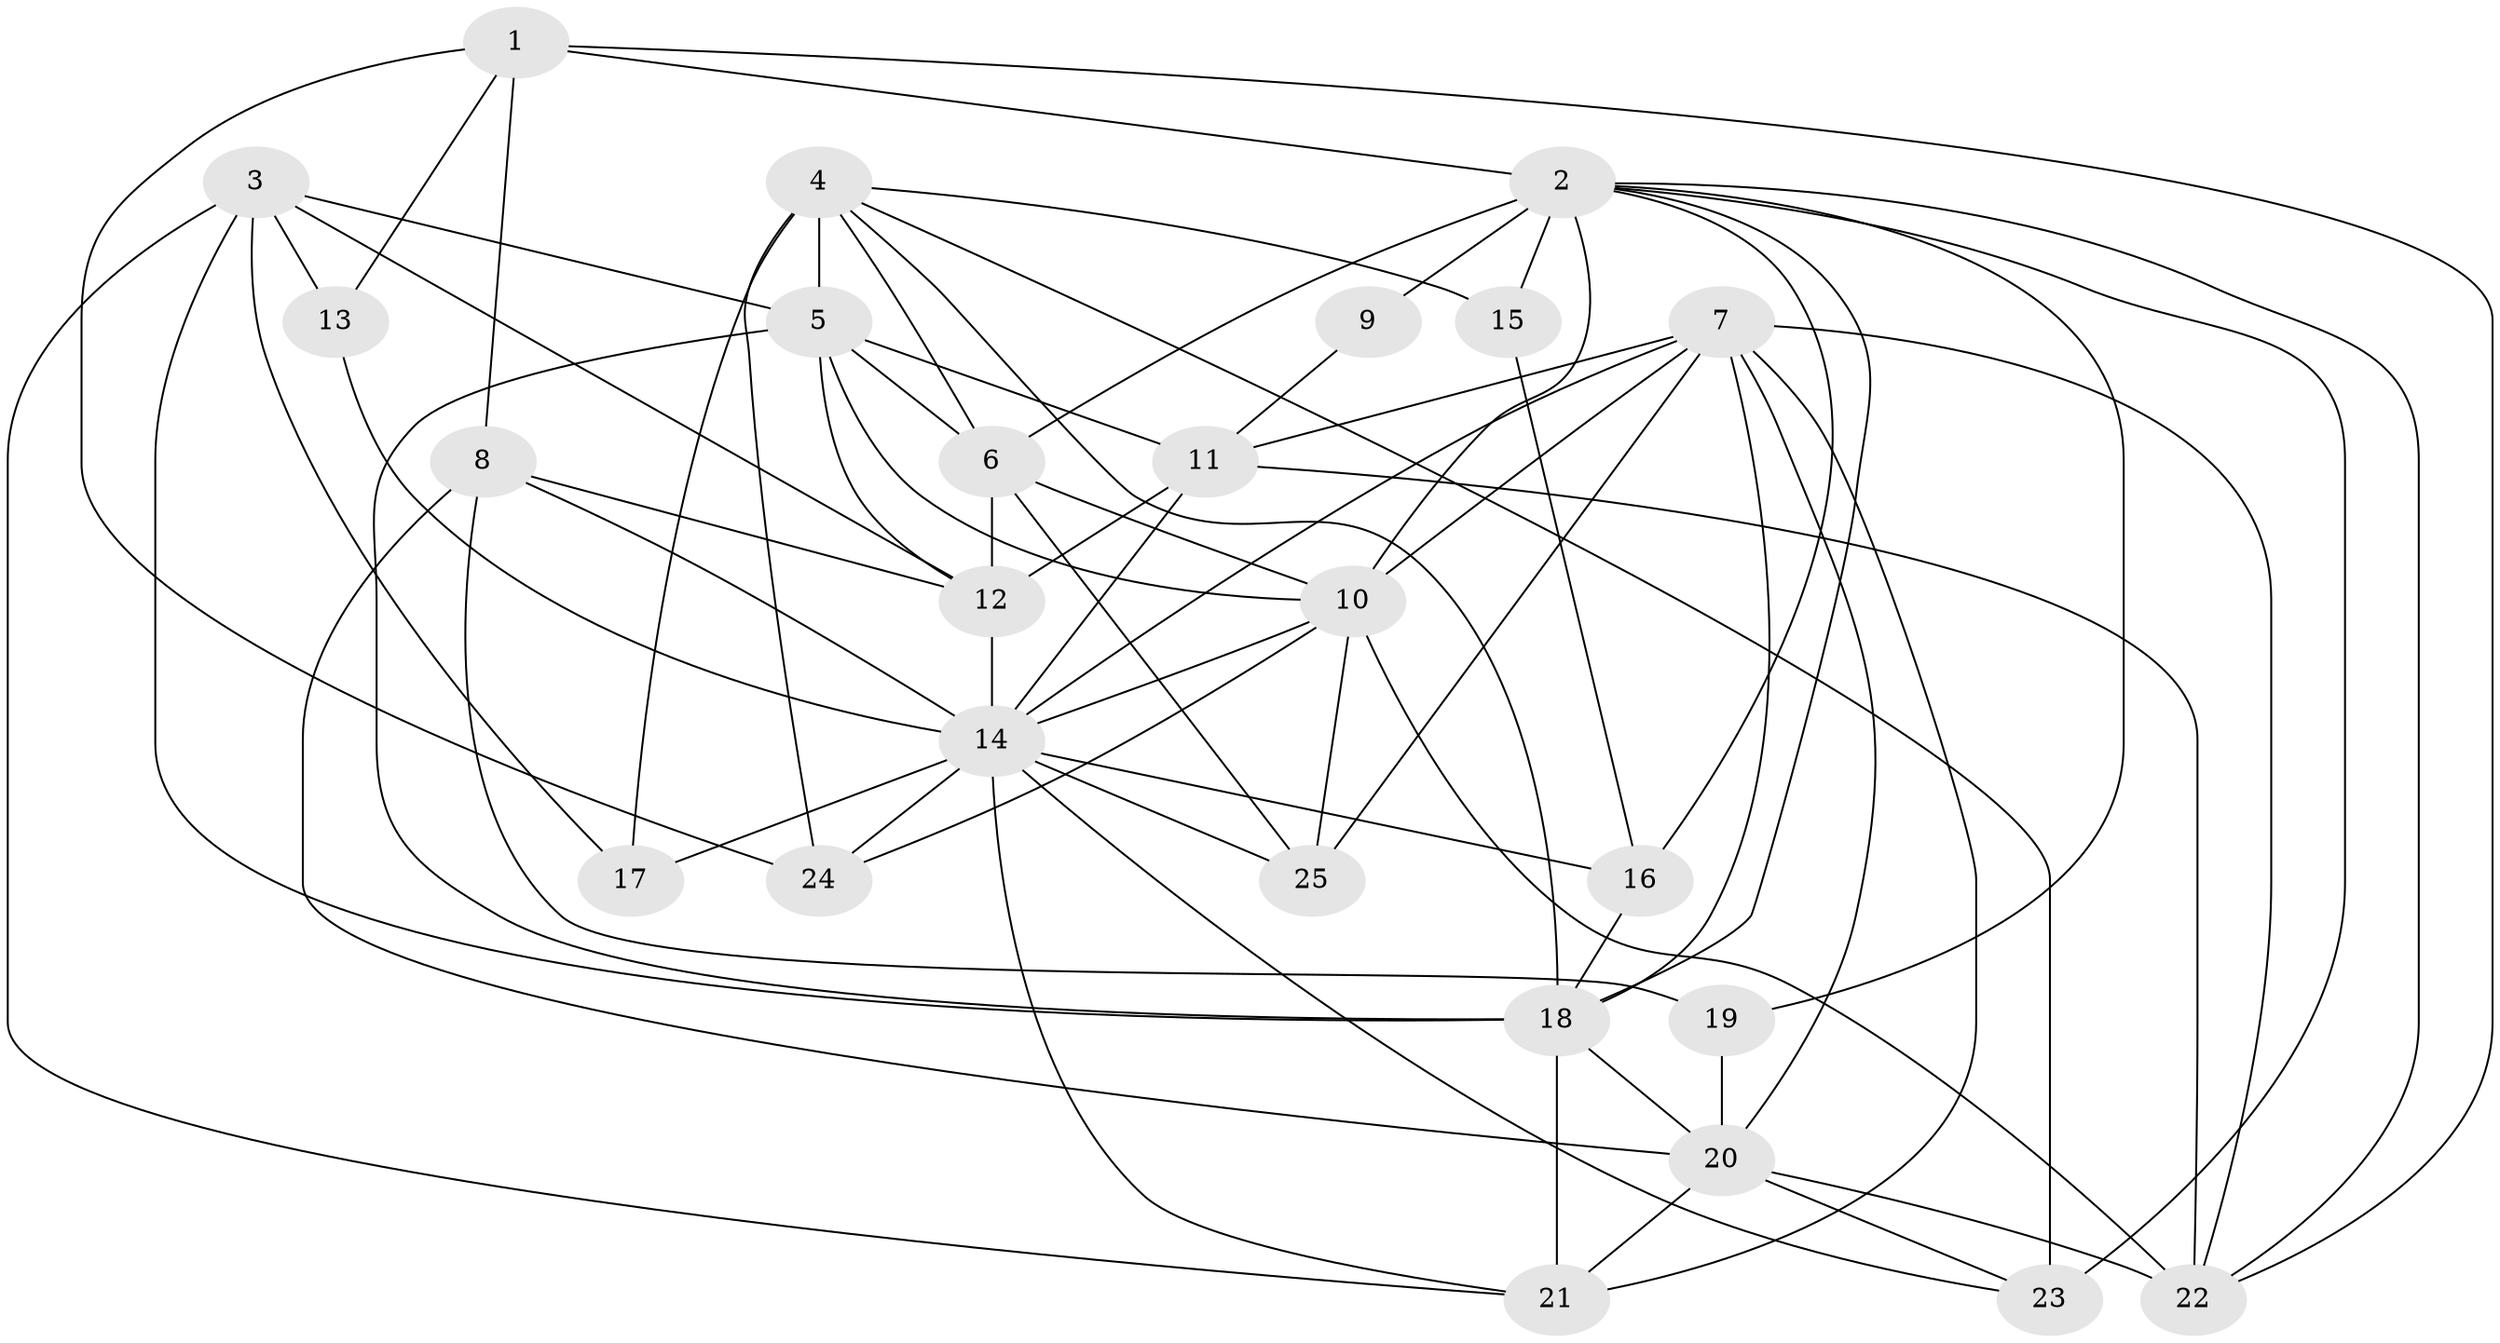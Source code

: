 // original degree distribution, {4: 0.18055555555555555, 3: 0.4027777777777778, 7: 0.013888888888888888, 6: 0.08333333333333333, 5: 0.2222222222222222, 2: 0.06944444444444445, 8: 0.027777777777777776}
// Generated by graph-tools (version 1.1) at 2025/51/03/04/25 22:51:11]
// undirected, 25 vertices, 71 edges
graph export_dot {
  node [color=gray90,style=filled];
  1;
  2;
  3;
  4;
  5;
  6;
  7;
  8;
  9;
  10;
  11;
  12;
  13;
  14;
  15;
  16;
  17;
  18;
  19;
  20;
  21;
  22;
  23;
  24;
  25;
  1 -- 2 [weight=1.0];
  1 -- 8 [weight=2.0];
  1 -- 13 [weight=1.0];
  1 -- 22 [weight=1.0];
  1 -- 24 [weight=2.0];
  2 -- 6 [weight=2.0];
  2 -- 9 [weight=1.0];
  2 -- 10 [weight=1.0];
  2 -- 15 [weight=2.0];
  2 -- 16 [weight=1.0];
  2 -- 18 [weight=1.0];
  2 -- 19 [weight=1.0];
  2 -- 22 [weight=1.0];
  2 -- 23 [weight=1.0];
  3 -- 5 [weight=1.0];
  3 -- 12 [weight=1.0];
  3 -- 13 [weight=1.0];
  3 -- 17 [weight=1.0];
  3 -- 18 [weight=1.0];
  3 -- 21 [weight=1.0];
  4 -- 5 [weight=2.0];
  4 -- 6 [weight=1.0];
  4 -- 15 [weight=1.0];
  4 -- 17 [weight=3.0];
  4 -- 18 [weight=1.0];
  4 -- 23 [weight=3.0];
  4 -- 24 [weight=2.0];
  5 -- 6 [weight=2.0];
  5 -- 10 [weight=1.0];
  5 -- 11 [weight=1.0];
  5 -- 12 [weight=2.0];
  5 -- 18 [weight=2.0];
  6 -- 10 [weight=1.0];
  6 -- 12 [weight=2.0];
  6 -- 25 [weight=1.0];
  7 -- 10 [weight=1.0];
  7 -- 11 [weight=2.0];
  7 -- 14 [weight=1.0];
  7 -- 18 [weight=1.0];
  7 -- 20 [weight=1.0];
  7 -- 21 [weight=1.0];
  7 -- 22 [weight=1.0];
  7 -- 25 [weight=1.0];
  8 -- 12 [weight=1.0];
  8 -- 14 [weight=1.0];
  8 -- 19 [weight=1.0];
  8 -- 20 [weight=1.0];
  9 -- 11 [weight=1.0];
  10 -- 14 [weight=2.0];
  10 -- 22 [weight=2.0];
  10 -- 24 [weight=1.0];
  10 -- 25 [weight=2.0];
  11 -- 12 [weight=1.0];
  11 -- 14 [weight=1.0];
  11 -- 22 [weight=1.0];
  12 -- 14 [weight=2.0];
  13 -- 14 [weight=1.0];
  14 -- 16 [weight=1.0];
  14 -- 17 [weight=1.0];
  14 -- 21 [weight=1.0];
  14 -- 23 [weight=1.0];
  14 -- 24 [weight=1.0];
  14 -- 25 [weight=1.0];
  15 -- 16 [weight=2.0];
  16 -- 18 [weight=1.0];
  18 -- 20 [weight=1.0];
  18 -- 21 [weight=1.0];
  19 -- 20 [weight=3.0];
  20 -- 21 [weight=1.0];
  20 -- 22 [weight=2.0];
  20 -- 23 [weight=1.0];
}

